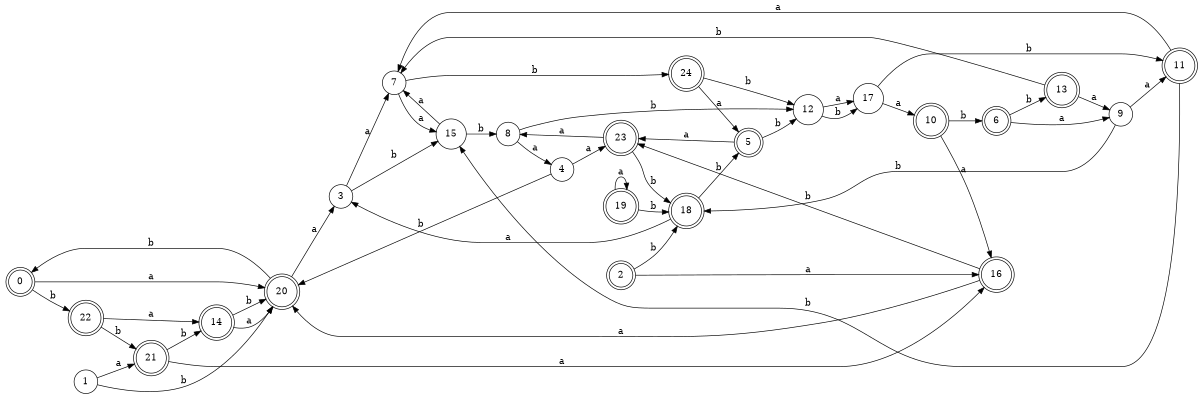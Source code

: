 digraph n20_1 {
__start0 [label="" shape="none"];

rankdir=LR;
size="8,5";

s0 [style="rounded,filled", color="black", fillcolor="white" shape="doublecircle", label="0"];
s1 [style="filled", color="black", fillcolor="white" shape="circle", label="1"];
s2 [style="rounded,filled", color="black", fillcolor="white" shape="doublecircle", label="2"];
s3 [style="filled", color="black", fillcolor="white" shape="circle", label="3"];
s4 [style="filled", color="black", fillcolor="white" shape="circle", label="4"];
s5 [style="rounded,filled", color="black", fillcolor="white" shape="doublecircle", label="5"];
s6 [style="rounded,filled", color="black", fillcolor="white" shape="doublecircle", label="6"];
s7 [style="filled", color="black", fillcolor="white" shape="circle", label="7"];
s8 [style="filled", color="black", fillcolor="white" shape="circle", label="8"];
s9 [style="filled", color="black", fillcolor="white" shape="circle", label="9"];
s10 [style="rounded,filled", color="black", fillcolor="white" shape="doublecircle", label="10"];
s11 [style="rounded,filled", color="black", fillcolor="white" shape="doublecircle", label="11"];
s12 [style="filled", color="black", fillcolor="white" shape="circle", label="12"];
s13 [style="rounded,filled", color="black", fillcolor="white" shape="doublecircle", label="13"];
s14 [style="rounded,filled", color="black", fillcolor="white" shape="doublecircle", label="14"];
s15 [style="filled", color="black", fillcolor="white" shape="circle", label="15"];
s16 [style="rounded,filled", color="black", fillcolor="white" shape="doublecircle", label="16"];
s17 [style="filled", color="black", fillcolor="white" shape="circle", label="17"];
s18 [style="rounded,filled", color="black", fillcolor="white" shape="doublecircle", label="18"];
s19 [style="rounded,filled", color="black", fillcolor="white" shape="doublecircle", label="19"];
s20 [style="rounded,filled", color="black", fillcolor="white" shape="doublecircle", label="20"];
s21 [style="rounded,filled", color="black", fillcolor="white" shape="doublecircle", label="21"];
s22 [style="rounded,filled", color="black", fillcolor="white" shape="doublecircle", label="22"];
s23 [style="rounded,filled", color="black", fillcolor="white" shape="doublecircle", label="23"];
s24 [style="rounded,filled", color="black", fillcolor="white" shape="doublecircle", label="24"];
s0 -> s20 [label="a"];
s0 -> s22 [label="b"];
s1 -> s21 [label="a"];
s1 -> s20 [label="b"];
s2 -> s16 [label="a"];
s2 -> s18 [label="b"];
s3 -> s7 [label="a"];
s3 -> s15 [label="b"];
s4 -> s23 [label="a"];
s4 -> s20 [label="b"];
s5 -> s23 [label="a"];
s5 -> s12 [label="b"];
s6 -> s9 [label="a"];
s6 -> s13 [label="b"];
s7 -> s15 [label="a"];
s7 -> s24 [label="b"];
s8 -> s4 [label="a"];
s8 -> s12 [label="b"];
s9 -> s11 [label="a"];
s9 -> s18 [label="b"];
s10 -> s16 [label="a"];
s10 -> s6 [label="b"];
s11 -> s7 [label="a"];
s11 -> s15 [label="b"];
s12 -> s17 [label="a"];
s12 -> s17 [label="b"];
s13 -> s9 [label="a"];
s13 -> s7 [label="b"];
s14 -> s20 [label="a"];
s14 -> s20 [label="b"];
s15 -> s7 [label="a"];
s15 -> s8 [label="b"];
s16 -> s20 [label="a"];
s16 -> s23 [label="b"];
s17 -> s10 [label="a"];
s17 -> s11 [label="b"];
s18 -> s3 [label="a"];
s18 -> s5 [label="b"];
s19 -> s19 [label="a"];
s19 -> s18 [label="b"];
s20 -> s3 [label="a"];
s20 -> s0 [label="b"];
s21 -> s16 [label="a"];
s21 -> s14 [label="b"];
s22 -> s14 [label="a"];
s22 -> s21 [label="b"];
s23 -> s8 [label="a"];
s23 -> s18 [label="b"];
s24 -> s5 [label="a"];
s24 -> s12 [label="b"];

}